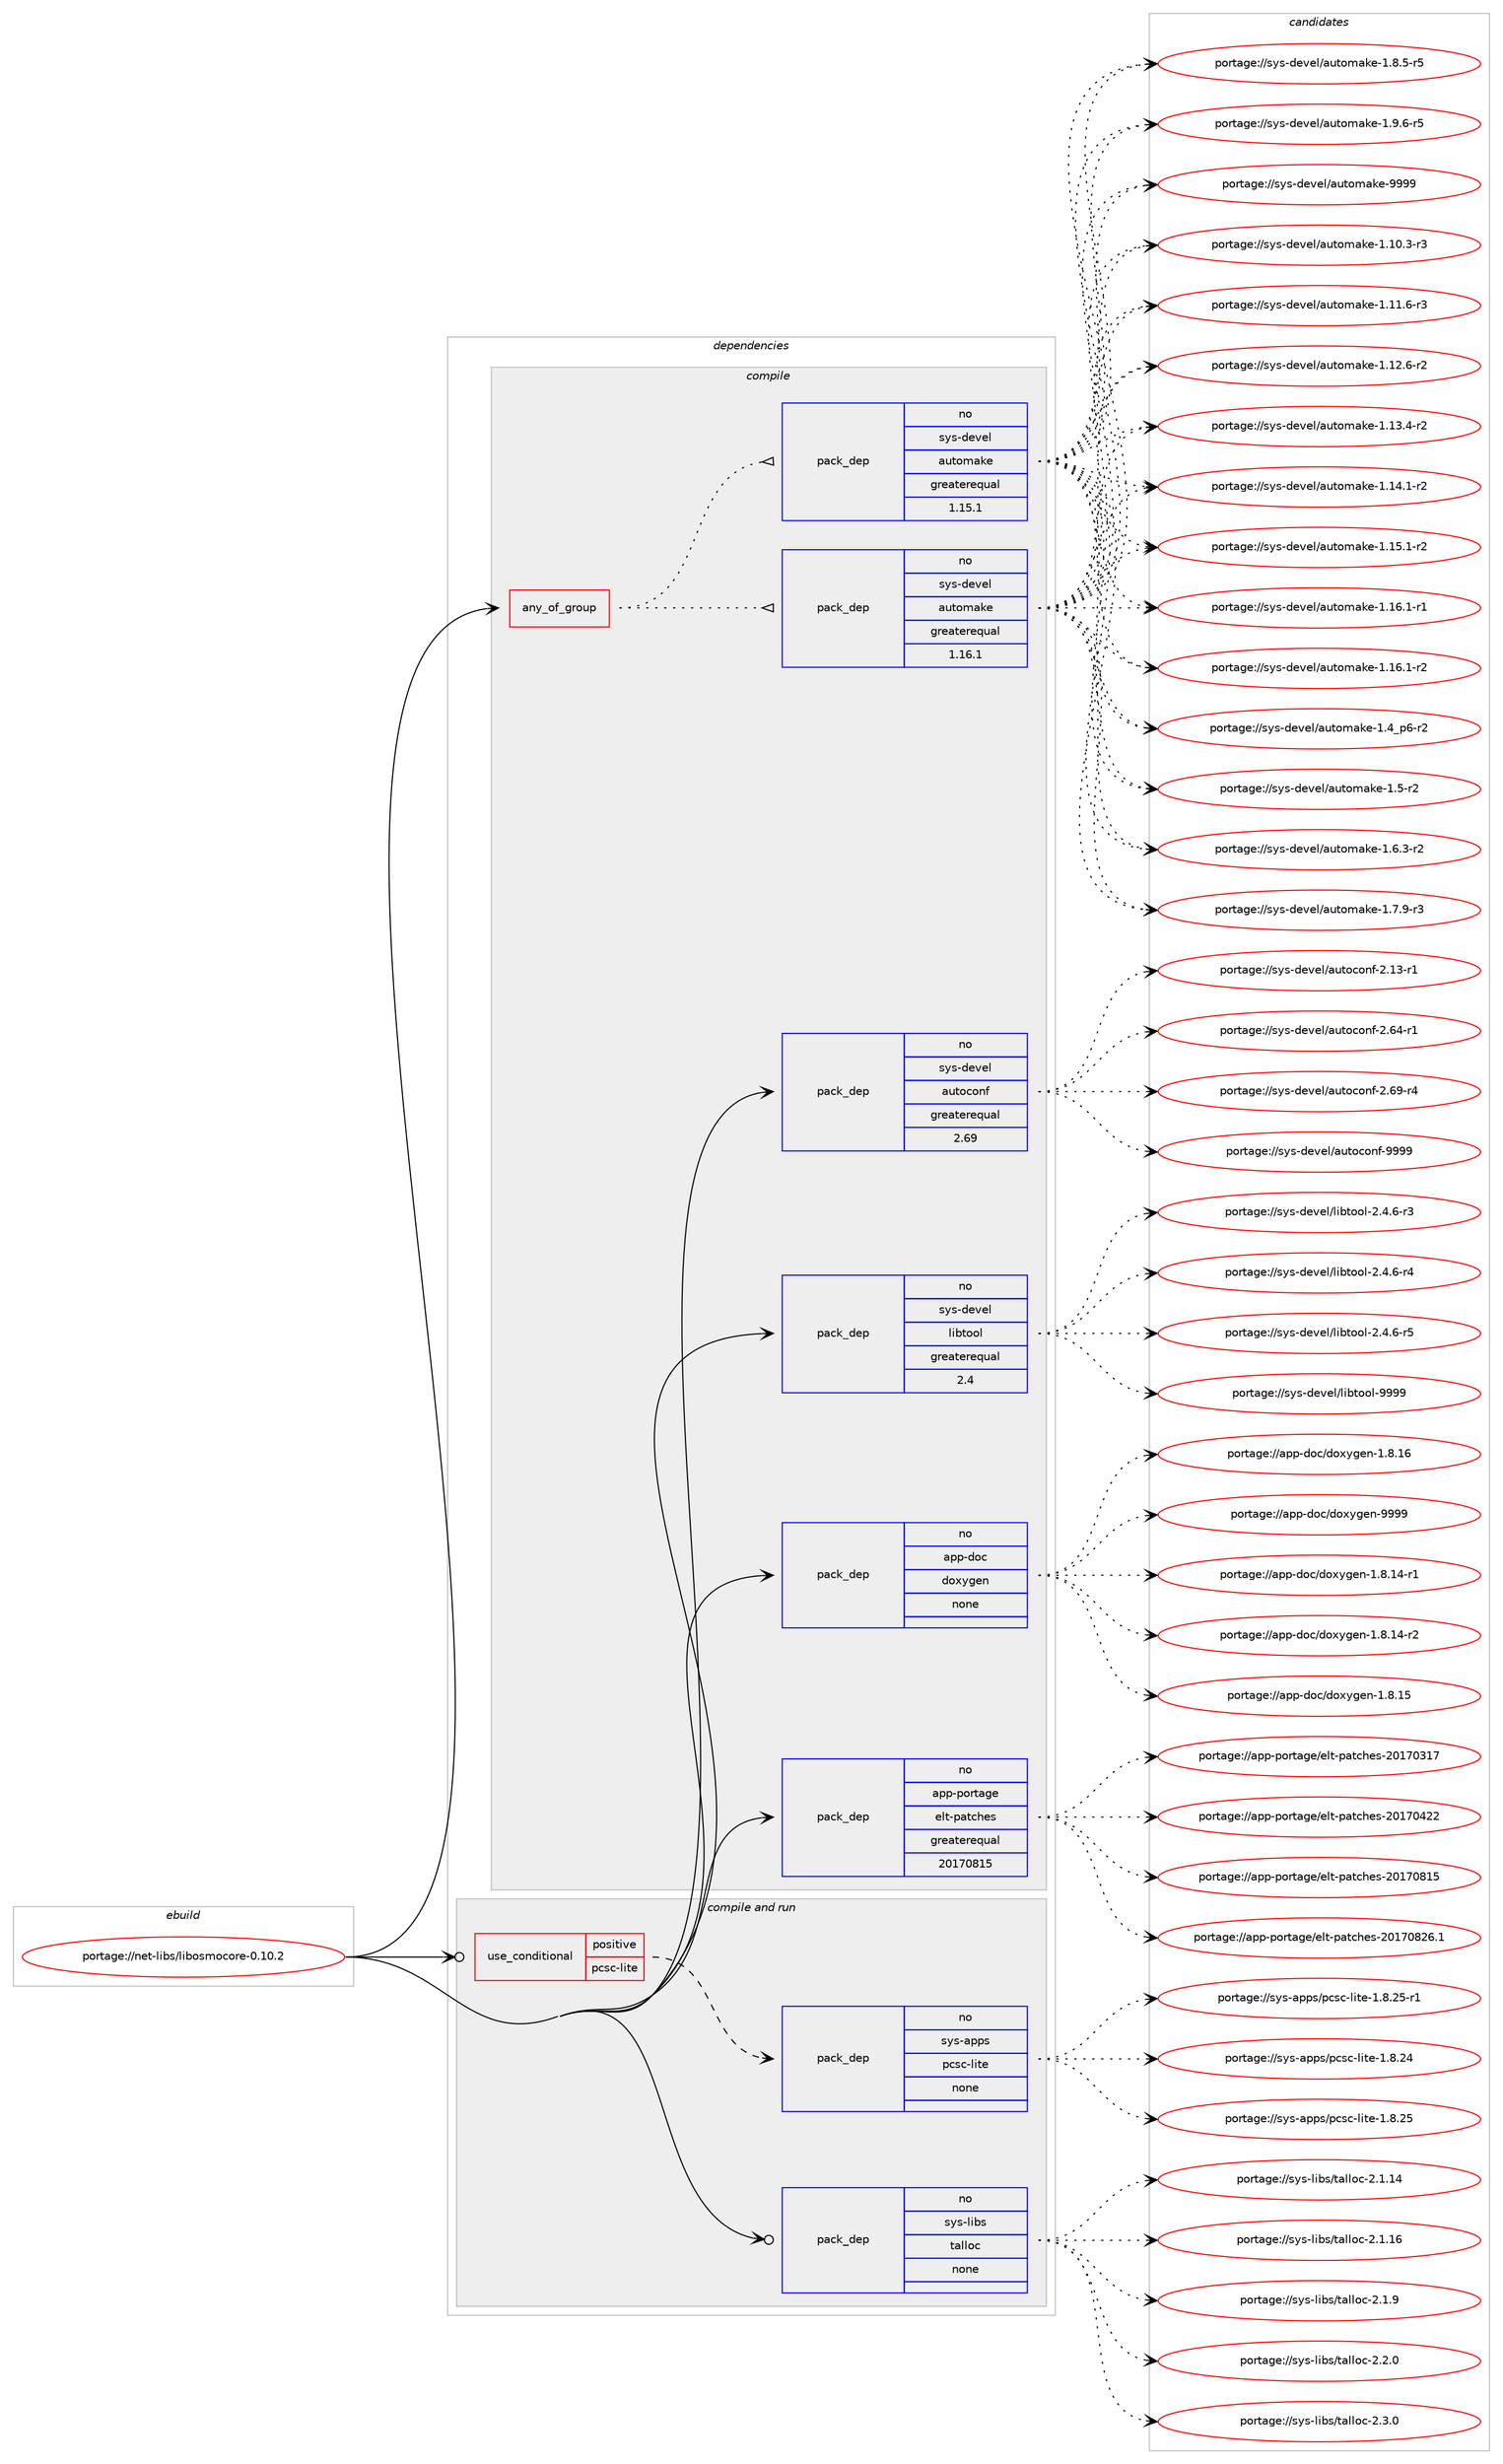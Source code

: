 digraph prolog {

# *************
# Graph options
# *************

newrank=true;
concentrate=true;
compound=true;
graph [rankdir=LR,fontname=Helvetica,fontsize=10,ranksep=1.5];#, ranksep=2.5, nodesep=0.2];
edge  [arrowhead=vee];
node  [fontname=Helvetica,fontsize=10];

# **********
# The ebuild
# **********

subgraph cluster_leftcol {
color=gray;
rank=same;
label=<<i>ebuild</i>>;
id [label="portage://net-libs/libosmocore-0.10.2", color=red, width=4, href="../net-libs/libosmocore-0.10.2.svg"];
}

# ****************
# The dependencies
# ****************

subgraph cluster_midcol {
color=gray;
label=<<i>dependencies</i>>;
subgraph cluster_compile {
fillcolor="#eeeeee";
style=filled;
label=<<i>compile</i>>;
subgraph any5826 {
dependency360221 [label=<<TABLE BORDER="0" CELLBORDER="1" CELLSPACING="0" CELLPADDING="4"><TR><TD CELLPADDING="10">any_of_group</TD></TR></TABLE>>, shape=none, color=red];subgraph pack264156 {
dependency360222 [label=<<TABLE BORDER="0" CELLBORDER="1" CELLSPACING="0" CELLPADDING="4" WIDTH="220"><TR><TD ROWSPAN="6" CELLPADDING="30">pack_dep</TD></TR><TR><TD WIDTH="110">no</TD></TR><TR><TD>sys-devel</TD></TR><TR><TD>automake</TD></TR><TR><TD>greaterequal</TD></TR><TR><TD>1.16.1</TD></TR></TABLE>>, shape=none, color=blue];
}
dependency360221:e -> dependency360222:w [weight=20,style="dotted",arrowhead="oinv"];
subgraph pack264157 {
dependency360223 [label=<<TABLE BORDER="0" CELLBORDER="1" CELLSPACING="0" CELLPADDING="4" WIDTH="220"><TR><TD ROWSPAN="6" CELLPADDING="30">pack_dep</TD></TR><TR><TD WIDTH="110">no</TD></TR><TR><TD>sys-devel</TD></TR><TR><TD>automake</TD></TR><TR><TD>greaterequal</TD></TR><TR><TD>1.15.1</TD></TR></TABLE>>, shape=none, color=blue];
}
dependency360221:e -> dependency360223:w [weight=20,style="dotted",arrowhead="oinv"];
}
id:e -> dependency360221:w [weight=20,style="solid",arrowhead="vee"];
subgraph pack264158 {
dependency360224 [label=<<TABLE BORDER="0" CELLBORDER="1" CELLSPACING="0" CELLPADDING="4" WIDTH="220"><TR><TD ROWSPAN="6" CELLPADDING="30">pack_dep</TD></TR><TR><TD WIDTH="110">no</TD></TR><TR><TD>app-doc</TD></TR><TR><TD>doxygen</TD></TR><TR><TD>none</TD></TR><TR><TD></TD></TR></TABLE>>, shape=none, color=blue];
}
id:e -> dependency360224:w [weight=20,style="solid",arrowhead="vee"];
subgraph pack264159 {
dependency360225 [label=<<TABLE BORDER="0" CELLBORDER="1" CELLSPACING="0" CELLPADDING="4" WIDTH="220"><TR><TD ROWSPAN="6" CELLPADDING="30">pack_dep</TD></TR><TR><TD WIDTH="110">no</TD></TR><TR><TD>app-portage</TD></TR><TR><TD>elt-patches</TD></TR><TR><TD>greaterequal</TD></TR><TR><TD>20170815</TD></TR></TABLE>>, shape=none, color=blue];
}
id:e -> dependency360225:w [weight=20,style="solid",arrowhead="vee"];
subgraph pack264160 {
dependency360226 [label=<<TABLE BORDER="0" CELLBORDER="1" CELLSPACING="0" CELLPADDING="4" WIDTH="220"><TR><TD ROWSPAN="6" CELLPADDING="30">pack_dep</TD></TR><TR><TD WIDTH="110">no</TD></TR><TR><TD>sys-devel</TD></TR><TR><TD>autoconf</TD></TR><TR><TD>greaterequal</TD></TR><TR><TD>2.69</TD></TR></TABLE>>, shape=none, color=blue];
}
id:e -> dependency360226:w [weight=20,style="solid",arrowhead="vee"];
subgraph pack264161 {
dependency360227 [label=<<TABLE BORDER="0" CELLBORDER="1" CELLSPACING="0" CELLPADDING="4" WIDTH="220"><TR><TD ROWSPAN="6" CELLPADDING="30">pack_dep</TD></TR><TR><TD WIDTH="110">no</TD></TR><TR><TD>sys-devel</TD></TR><TR><TD>libtool</TD></TR><TR><TD>greaterequal</TD></TR><TR><TD>2.4</TD></TR></TABLE>>, shape=none, color=blue];
}
id:e -> dependency360227:w [weight=20,style="solid",arrowhead="vee"];
}
subgraph cluster_compileandrun {
fillcolor="#eeeeee";
style=filled;
label=<<i>compile and run</i>>;
subgraph cond90082 {
dependency360228 [label=<<TABLE BORDER="0" CELLBORDER="1" CELLSPACING="0" CELLPADDING="4"><TR><TD ROWSPAN="3" CELLPADDING="10">use_conditional</TD></TR><TR><TD>positive</TD></TR><TR><TD>pcsc-lite</TD></TR></TABLE>>, shape=none, color=red];
subgraph pack264162 {
dependency360229 [label=<<TABLE BORDER="0" CELLBORDER="1" CELLSPACING="0" CELLPADDING="4" WIDTH="220"><TR><TD ROWSPAN="6" CELLPADDING="30">pack_dep</TD></TR><TR><TD WIDTH="110">no</TD></TR><TR><TD>sys-apps</TD></TR><TR><TD>pcsc-lite</TD></TR><TR><TD>none</TD></TR><TR><TD></TD></TR></TABLE>>, shape=none, color=blue];
}
dependency360228:e -> dependency360229:w [weight=20,style="dashed",arrowhead="vee"];
}
id:e -> dependency360228:w [weight=20,style="solid",arrowhead="odotvee"];
subgraph pack264163 {
dependency360230 [label=<<TABLE BORDER="0" CELLBORDER="1" CELLSPACING="0" CELLPADDING="4" WIDTH="220"><TR><TD ROWSPAN="6" CELLPADDING="30">pack_dep</TD></TR><TR><TD WIDTH="110">no</TD></TR><TR><TD>sys-libs</TD></TR><TR><TD>talloc</TD></TR><TR><TD>none</TD></TR><TR><TD></TD></TR></TABLE>>, shape=none, color=blue];
}
id:e -> dependency360230:w [weight=20,style="solid",arrowhead="odotvee"];
}
subgraph cluster_run {
fillcolor="#eeeeee";
style=filled;
label=<<i>run</i>>;
}
}

# **************
# The candidates
# **************

subgraph cluster_choices {
rank=same;
color=gray;
label=<<i>candidates</i>>;

subgraph choice264156 {
color=black;
nodesep=1;
choiceportage11512111545100101118101108479711711611110997107101454946494846514511451 [label="portage://sys-devel/automake-1.10.3-r3", color=red, width=4,href="../sys-devel/automake-1.10.3-r3.svg"];
choiceportage11512111545100101118101108479711711611110997107101454946494946544511451 [label="portage://sys-devel/automake-1.11.6-r3", color=red, width=4,href="../sys-devel/automake-1.11.6-r3.svg"];
choiceportage11512111545100101118101108479711711611110997107101454946495046544511450 [label="portage://sys-devel/automake-1.12.6-r2", color=red, width=4,href="../sys-devel/automake-1.12.6-r2.svg"];
choiceportage11512111545100101118101108479711711611110997107101454946495146524511450 [label="portage://sys-devel/automake-1.13.4-r2", color=red, width=4,href="../sys-devel/automake-1.13.4-r2.svg"];
choiceportage11512111545100101118101108479711711611110997107101454946495246494511450 [label="portage://sys-devel/automake-1.14.1-r2", color=red, width=4,href="../sys-devel/automake-1.14.1-r2.svg"];
choiceportage11512111545100101118101108479711711611110997107101454946495346494511450 [label="portage://sys-devel/automake-1.15.1-r2", color=red, width=4,href="../sys-devel/automake-1.15.1-r2.svg"];
choiceportage11512111545100101118101108479711711611110997107101454946495446494511449 [label="portage://sys-devel/automake-1.16.1-r1", color=red, width=4,href="../sys-devel/automake-1.16.1-r1.svg"];
choiceportage11512111545100101118101108479711711611110997107101454946495446494511450 [label="portage://sys-devel/automake-1.16.1-r2", color=red, width=4,href="../sys-devel/automake-1.16.1-r2.svg"];
choiceportage115121115451001011181011084797117116111109971071014549465295112544511450 [label="portage://sys-devel/automake-1.4_p6-r2", color=red, width=4,href="../sys-devel/automake-1.4_p6-r2.svg"];
choiceportage11512111545100101118101108479711711611110997107101454946534511450 [label="portage://sys-devel/automake-1.5-r2", color=red, width=4,href="../sys-devel/automake-1.5-r2.svg"];
choiceportage115121115451001011181011084797117116111109971071014549465446514511450 [label="portage://sys-devel/automake-1.6.3-r2", color=red, width=4,href="../sys-devel/automake-1.6.3-r2.svg"];
choiceportage115121115451001011181011084797117116111109971071014549465546574511451 [label="portage://sys-devel/automake-1.7.9-r3", color=red, width=4,href="../sys-devel/automake-1.7.9-r3.svg"];
choiceportage115121115451001011181011084797117116111109971071014549465646534511453 [label="portage://sys-devel/automake-1.8.5-r5", color=red, width=4,href="../sys-devel/automake-1.8.5-r5.svg"];
choiceportage115121115451001011181011084797117116111109971071014549465746544511453 [label="portage://sys-devel/automake-1.9.6-r5", color=red, width=4,href="../sys-devel/automake-1.9.6-r5.svg"];
choiceportage115121115451001011181011084797117116111109971071014557575757 [label="portage://sys-devel/automake-9999", color=red, width=4,href="../sys-devel/automake-9999.svg"];
dependency360222:e -> choiceportage11512111545100101118101108479711711611110997107101454946494846514511451:w [style=dotted,weight="100"];
dependency360222:e -> choiceportage11512111545100101118101108479711711611110997107101454946494946544511451:w [style=dotted,weight="100"];
dependency360222:e -> choiceportage11512111545100101118101108479711711611110997107101454946495046544511450:w [style=dotted,weight="100"];
dependency360222:e -> choiceportage11512111545100101118101108479711711611110997107101454946495146524511450:w [style=dotted,weight="100"];
dependency360222:e -> choiceportage11512111545100101118101108479711711611110997107101454946495246494511450:w [style=dotted,weight="100"];
dependency360222:e -> choiceportage11512111545100101118101108479711711611110997107101454946495346494511450:w [style=dotted,weight="100"];
dependency360222:e -> choiceportage11512111545100101118101108479711711611110997107101454946495446494511449:w [style=dotted,weight="100"];
dependency360222:e -> choiceportage11512111545100101118101108479711711611110997107101454946495446494511450:w [style=dotted,weight="100"];
dependency360222:e -> choiceportage115121115451001011181011084797117116111109971071014549465295112544511450:w [style=dotted,weight="100"];
dependency360222:e -> choiceportage11512111545100101118101108479711711611110997107101454946534511450:w [style=dotted,weight="100"];
dependency360222:e -> choiceportage115121115451001011181011084797117116111109971071014549465446514511450:w [style=dotted,weight="100"];
dependency360222:e -> choiceportage115121115451001011181011084797117116111109971071014549465546574511451:w [style=dotted,weight="100"];
dependency360222:e -> choiceportage115121115451001011181011084797117116111109971071014549465646534511453:w [style=dotted,weight="100"];
dependency360222:e -> choiceportage115121115451001011181011084797117116111109971071014549465746544511453:w [style=dotted,weight="100"];
dependency360222:e -> choiceportage115121115451001011181011084797117116111109971071014557575757:w [style=dotted,weight="100"];
}
subgraph choice264157 {
color=black;
nodesep=1;
choiceportage11512111545100101118101108479711711611110997107101454946494846514511451 [label="portage://sys-devel/automake-1.10.3-r3", color=red, width=4,href="../sys-devel/automake-1.10.3-r3.svg"];
choiceportage11512111545100101118101108479711711611110997107101454946494946544511451 [label="portage://sys-devel/automake-1.11.6-r3", color=red, width=4,href="../sys-devel/automake-1.11.6-r3.svg"];
choiceportage11512111545100101118101108479711711611110997107101454946495046544511450 [label="portage://sys-devel/automake-1.12.6-r2", color=red, width=4,href="../sys-devel/automake-1.12.6-r2.svg"];
choiceportage11512111545100101118101108479711711611110997107101454946495146524511450 [label="portage://sys-devel/automake-1.13.4-r2", color=red, width=4,href="../sys-devel/automake-1.13.4-r2.svg"];
choiceportage11512111545100101118101108479711711611110997107101454946495246494511450 [label="portage://sys-devel/automake-1.14.1-r2", color=red, width=4,href="../sys-devel/automake-1.14.1-r2.svg"];
choiceportage11512111545100101118101108479711711611110997107101454946495346494511450 [label="portage://sys-devel/automake-1.15.1-r2", color=red, width=4,href="../sys-devel/automake-1.15.1-r2.svg"];
choiceportage11512111545100101118101108479711711611110997107101454946495446494511449 [label="portage://sys-devel/automake-1.16.1-r1", color=red, width=4,href="../sys-devel/automake-1.16.1-r1.svg"];
choiceportage11512111545100101118101108479711711611110997107101454946495446494511450 [label="portage://sys-devel/automake-1.16.1-r2", color=red, width=4,href="../sys-devel/automake-1.16.1-r2.svg"];
choiceportage115121115451001011181011084797117116111109971071014549465295112544511450 [label="portage://sys-devel/automake-1.4_p6-r2", color=red, width=4,href="../sys-devel/automake-1.4_p6-r2.svg"];
choiceportage11512111545100101118101108479711711611110997107101454946534511450 [label="portage://sys-devel/automake-1.5-r2", color=red, width=4,href="../sys-devel/automake-1.5-r2.svg"];
choiceportage115121115451001011181011084797117116111109971071014549465446514511450 [label="portage://sys-devel/automake-1.6.3-r2", color=red, width=4,href="../sys-devel/automake-1.6.3-r2.svg"];
choiceportage115121115451001011181011084797117116111109971071014549465546574511451 [label="portage://sys-devel/automake-1.7.9-r3", color=red, width=4,href="../sys-devel/automake-1.7.9-r3.svg"];
choiceportage115121115451001011181011084797117116111109971071014549465646534511453 [label="portage://sys-devel/automake-1.8.5-r5", color=red, width=4,href="../sys-devel/automake-1.8.5-r5.svg"];
choiceportage115121115451001011181011084797117116111109971071014549465746544511453 [label="portage://sys-devel/automake-1.9.6-r5", color=red, width=4,href="../sys-devel/automake-1.9.6-r5.svg"];
choiceportage115121115451001011181011084797117116111109971071014557575757 [label="portage://sys-devel/automake-9999", color=red, width=4,href="../sys-devel/automake-9999.svg"];
dependency360223:e -> choiceportage11512111545100101118101108479711711611110997107101454946494846514511451:w [style=dotted,weight="100"];
dependency360223:e -> choiceportage11512111545100101118101108479711711611110997107101454946494946544511451:w [style=dotted,weight="100"];
dependency360223:e -> choiceportage11512111545100101118101108479711711611110997107101454946495046544511450:w [style=dotted,weight="100"];
dependency360223:e -> choiceportage11512111545100101118101108479711711611110997107101454946495146524511450:w [style=dotted,weight="100"];
dependency360223:e -> choiceportage11512111545100101118101108479711711611110997107101454946495246494511450:w [style=dotted,weight="100"];
dependency360223:e -> choiceportage11512111545100101118101108479711711611110997107101454946495346494511450:w [style=dotted,weight="100"];
dependency360223:e -> choiceportage11512111545100101118101108479711711611110997107101454946495446494511449:w [style=dotted,weight="100"];
dependency360223:e -> choiceportage11512111545100101118101108479711711611110997107101454946495446494511450:w [style=dotted,weight="100"];
dependency360223:e -> choiceportage115121115451001011181011084797117116111109971071014549465295112544511450:w [style=dotted,weight="100"];
dependency360223:e -> choiceportage11512111545100101118101108479711711611110997107101454946534511450:w [style=dotted,weight="100"];
dependency360223:e -> choiceportage115121115451001011181011084797117116111109971071014549465446514511450:w [style=dotted,weight="100"];
dependency360223:e -> choiceportage115121115451001011181011084797117116111109971071014549465546574511451:w [style=dotted,weight="100"];
dependency360223:e -> choiceportage115121115451001011181011084797117116111109971071014549465646534511453:w [style=dotted,weight="100"];
dependency360223:e -> choiceportage115121115451001011181011084797117116111109971071014549465746544511453:w [style=dotted,weight="100"];
dependency360223:e -> choiceportage115121115451001011181011084797117116111109971071014557575757:w [style=dotted,weight="100"];
}
subgraph choice264158 {
color=black;
nodesep=1;
choiceportage97112112451001119947100111120121103101110454946564649524511449 [label="portage://app-doc/doxygen-1.8.14-r1", color=red, width=4,href="../app-doc/doxygen-1.8.14-r1.svg"];
choiceportage97112112451001119947100111120121103101110454946564649524511450 [label="portage://app-doc/doxygen-1.8.14-r2", color=red, width=4,href="../app-doc/doxygen-1.8.14-r2.svg"];
choiceportage9711211245100111994710011112012110310111045494656464953 [label="portage://app-doc/doxygen-1.8.15", color=red, width=4,href="../app-doc/doxygen-1.8.15.svg"];
choiceportage9711211245100111994710011112012110310111045494656464954 [label="portage://app-doc/doxygen-1.8.16", color=red, width=4,href="../app-doc/doxygen-1.8.16.svg"];
choiceportage971121124510011199471001111201211031011104557575757 [label="portage://app-doc/doxygen-9999", color=red, width=4,href="../app-doc/doxygen-9999.svg"];
dependency360224:e -> choiceportage97112112451001119947100111120121103101110454946564649524511449:w [style=dotted,weight="100"];
dependency360224:e -> choiceportage97112112451001119947100111120121103101110454946564649524511450:w [style=dotted,weight="100"];
dependency360224:e -> choiceportage9711211245100111994710011112012110310111045494656464953:w [style=dotted,weight="100"];
dependency360224:e -> choiceportage9711211245100111994710011112012110310111045494656464954:w [style=dotted,weight="100"];
dependency360224:e -> choiceportage971121124510011199471001111201211031011104557575757:w [style=dotted,weight="100"];
}
subgraph choice264159 {
color=black;
nodesep=1;
choiceportage97112112451121111141169710310147101108116451129711699104101115455048495548514955 [label="portage://app-portage/elt-patches-20170317", color=red, width=4,href="../app-portage/elt-patches-20170317.svg"];
choiceportage97112112451121111141169710310147101108116451129711699104101115455048495548525050 [label="portage://app-portage/elt-patches-20170422", color=red, width=4,href="../app-portage/elt-patches-20170422.svg"];
choiceportage97112112451121111141169710310147101108116451129711699104101115455048495548564953 [label="portage://app-portage/elt-patches-20170815", color=red, width=4,href="../app-portage/elt-patches-20170815.svg"];
choiceportage971121124511211111411697103101471011081164511297116991041011154550484955485650544649 [label="portage://app-portage/elt-patches-20170826.1", color=red, width=4,href="../app-portage/elt-patches-20170826.1.svg"];
dependency360225:e -> choiceportage97112112451121111141169710310147101108116451129711699104101115455048495548514955:w [style=dotted,weight="100"];
dependency360225:e -> choiceportage97112112451121111141169710310147101108116451129711699104101115455048495548525050:w [style=dotted,weight="100"];
dependency360225:e -> choiceportage97112112451121111141169710310147101108116451129711699104101115455048495548564953:w [style=dotted,weight="100"];
dependency360225:e -> choiceportage971121124511211111411697103101471011081164511297116991041011154550484955485650544649:w [style=dotted,weight="100"];
}
subgraph choice264160 {
color=black;
nodesep=1;
choiceportage1151211154510010111810110847971171161119911111010245504649514511449 [label="portage://sys-devel/autoconf-2.13-r1", color=red, width=4,href="../sys-devel/autoconf-2.13-r1.svg"];
choiceportage1151211154510010111810110847971171161119911111010245504654524511449 [label="portage://sys-devel/autoconf-2.64-r1", color=red, width=4,href="../sys-devel/autoconf-2.64-r1.svg"];
choiceportage1151211154510010111810110847971171161119911111010245504654574511452 [label="portage://sys-devel/autoconf-2.69-r4", color=red, width=4,href="../sys-devel/autoconf-2.69-r4.svg"];
choiceportage115121115451001011181011084797117116111991111101024557575757 [label="portage://sys-devel/autoconf-9999", color=red, width=4,href="../sys-devel/autoconf-9999.svg"];
dependency360226:e -> choiceportage1151211154510010111810110847971171161119911111010245504649514511449:w [style=dotted,weight="100"];
dependency360226:e -> choiceportage1151211154510010111810110847971171161119911111010245504654524511449:w [style=dotted,weight="100"];
dependency360226:e -> choiceportage1151211154510010111810110847971171161119911111010245504654574511452:w [style=dotted,weight="100"];
dependency360226:e -> choiceportage115121115451001011181011084797117116111991111101024557575757:w [style=dotted,weight="100"];
}
subgraph choice264161 {
color=black;
nodesep=1;
choiceportage1151211154510010111810110847108105981161111111084550465246544511451 [label="portage://sys-devel/libtool-2.4.6-r3", color=red, width=4,href="../sys-devel/libtool-2.4.6-r3.svg"];
choiceportage1151211154510010111810110847108105981161111111084550465246544511452 [label="portage://sys-devel/libtool-2.4.6-r4", color=red, width=4,href="../sys-devel/libtool-2.4.6-r4.svg"];
choiceportage1151211154510010111810110847108105981161111111084550465246544511453 [label="portage://sys-devel/libtool-2.4.6-r5", color=red, width=4,href="../sys-devel/libtool-2.4.6-r5.svg"];
choiceportage1151211154510010111810110847108105981161111111084557575757 [label="portage://sys-devel/libtool-9999", color=red, width=4,href="../sys-devel/libtool-9999.svg"];
dependency360227:e -> choiceportage1151211154510010111810110847108105981161111111084550465246544511451:w [style=dotted,weight="100"];
dependency360227:e -> choiceportage1151211154510010111810110847108105981161111111084550465246544511452:w [style=dotted,weight="100"];
dependency360227:e -> choiceportage1151211154510010111810110847108105981161111111084550465246544511453:w [style=dotted,weight="100"];
dependency360227:e -> choiceportage1151211154510010111810110847108105981161111111084557575757:w [style=dotted,weight="100"];
}
subgraph choice264162 {
color=black;
nodesep=1;
choiceportage11512111545971121121154711299115994510810511610145494656465052 [label="portage://sys-apps/pcsc-lite-1.8.24", color=red, width=4,href="../sys-apps/pcsc-lite-1.8.24.svg"];
choiceportage11512111545971121121154711299115994510810511610145494656465053 [label="portage://sys-apps/pcsc-lite-1.8.25", color=red, width=4,href="../sys-apps/pcsc-lite-1.8.25.svg"];
choiceportage115121115459711211211547112991159945108105116101454946564650534511449 [label="portage://sys-apps/pcsc-lite-1.8.25-r1", color=red, width=4,href="../sys-apps/pcsc-lite-1.8.25-r1.svg"];
dependency360229:e -> choiceportage11512111545971121121154711299115994510810511610145494656465052:w [style=dotted,weight="100"];
dependency360229:e -> choiceportage11512111545971121121154711299115994510810511610145494656465053:w [style=dotted,weight="100"];
dependency360229:e -> choiceportage115121115459711211211547112991159945108105116101454946564650534511449:w [style=dotted,weight="100"];
}
subgraph choice264163 {
color=black;
nodesep=1;
choiceportage115121115451081059811547116971081081119945504649464952 [label="portage://sys-libs/talloc-2.1.14", color=red, width=4,href="../sys-libs/talloc-2.1.14.svg"];
choiceportage115121115451081059811547116971081081119945504649464954 [label="portage://sys-libs/talloc-2.1.16", color=red, width=4,href="../sys-libs/talloc-2.1.16.svg"];
choiceportage1151211154510810598115471169710810811199455046494657 [label="portage://sys-libs/talloc-2.1.9", color=red, width=4,href="../sys-libs/talloc-2.1.9.svg"];
choiceportage1151211154510810598115471169710810811199455046504648 [label="portage://sys-libs/talloc-2.2.0", color=red, width=4,href="../sys-libs/talloc-2.2.0.svg"];
choiceportage1151211154510810598115471169710810811199455046514648 [label="portage://sys-libs/talloc-2.3.0", color=red, width=4,href="../sys-libs/talloc-2.3.0.svg"];
dependency360230:e -> choiceportage115121115451081059811547116971081081119945504649464952:w [style=dotted,weight="100"];
dependency360230:e -> choiceportage115121115451081059811547116971081081119945504649464954:w [style=dotted,weight="100"];
dependency360230:e -> choiceportage1151211154510810598115471169710810811199455046494657:w [style=dotted,weight="100"];
dependency360230:e -> choiceportage1151211154510810598115471169710810811199455046504648:w [style=dotted,weight="100"];
dependency360230:e -> choiceportage1151211154510810598115471169710810811199455046514648:w [style=dotted,weight="100"];
}
}

}
